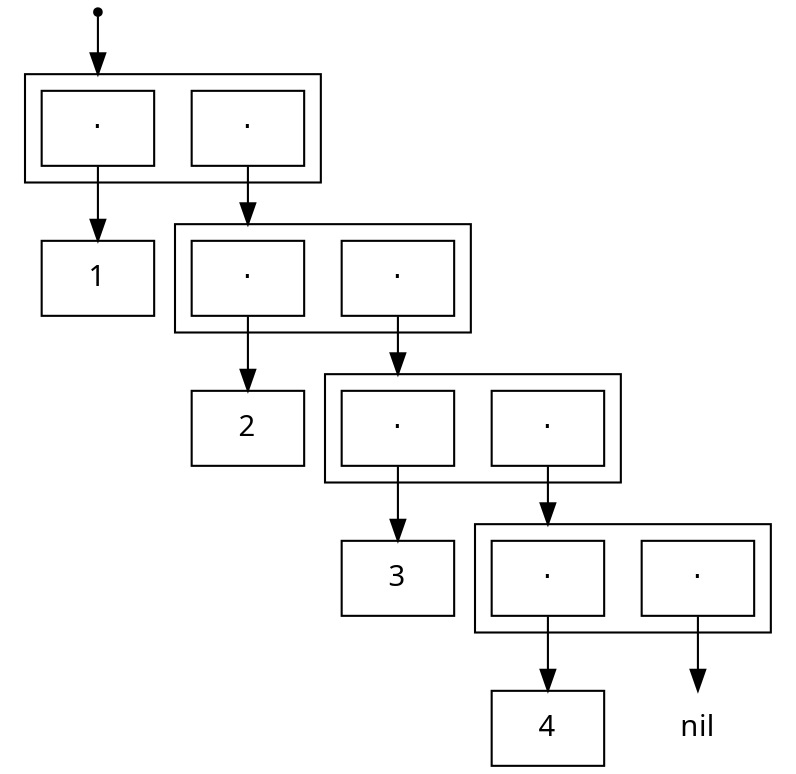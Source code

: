 digraph box_pointer {
    compound=true; // allow to connect clusters
    node [shape=rect;fontname="Fantasque Sans Mono"];

    subgraph cluster_one {
        A [label="⋅"];
        B [label="⋅"];
    }
    subgraph cluster_two {
        C [label="⋅"];
        D [label="⋅"];
    }
    subgraph cluster_three {
        E [label="⋅"];
        F [label="⋅"];
    }
    subgraph cluster_four {
        G [label="⋅"];
        H [label="⋅"];
    }

    Start [shape=point];
    One [label="1"];
    Two [label="2"];
    Three [label="3"];
    Four [label="4"];
    nil [label="nil";shape=plaintext];

    Start -> A [lhead=cluster_one];
    A -> One;
    B -> C [lhead=cluster_two];
    C -> Two;
    D -> E [lhead=cluster_three];
    E -> Three;
    F -> G [lhead=cluster_four];
    G -> Four;
    H -> nil;
}
